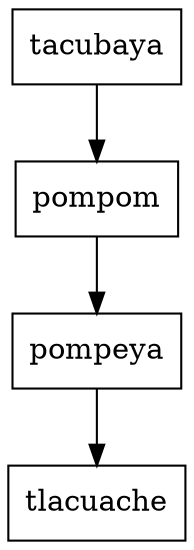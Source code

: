 digraph sls{
node [shape=record];
tacubaya[label="tacubaya " ]; 
pompom[label="pompom " ]; 
tacubaya ->pompom
;pompeya[label="pompeya " ]; 
pompom ->pompeya
;tlacuache[label="tlacuache " ]; 
pompeya ->tlacuache
;
}
